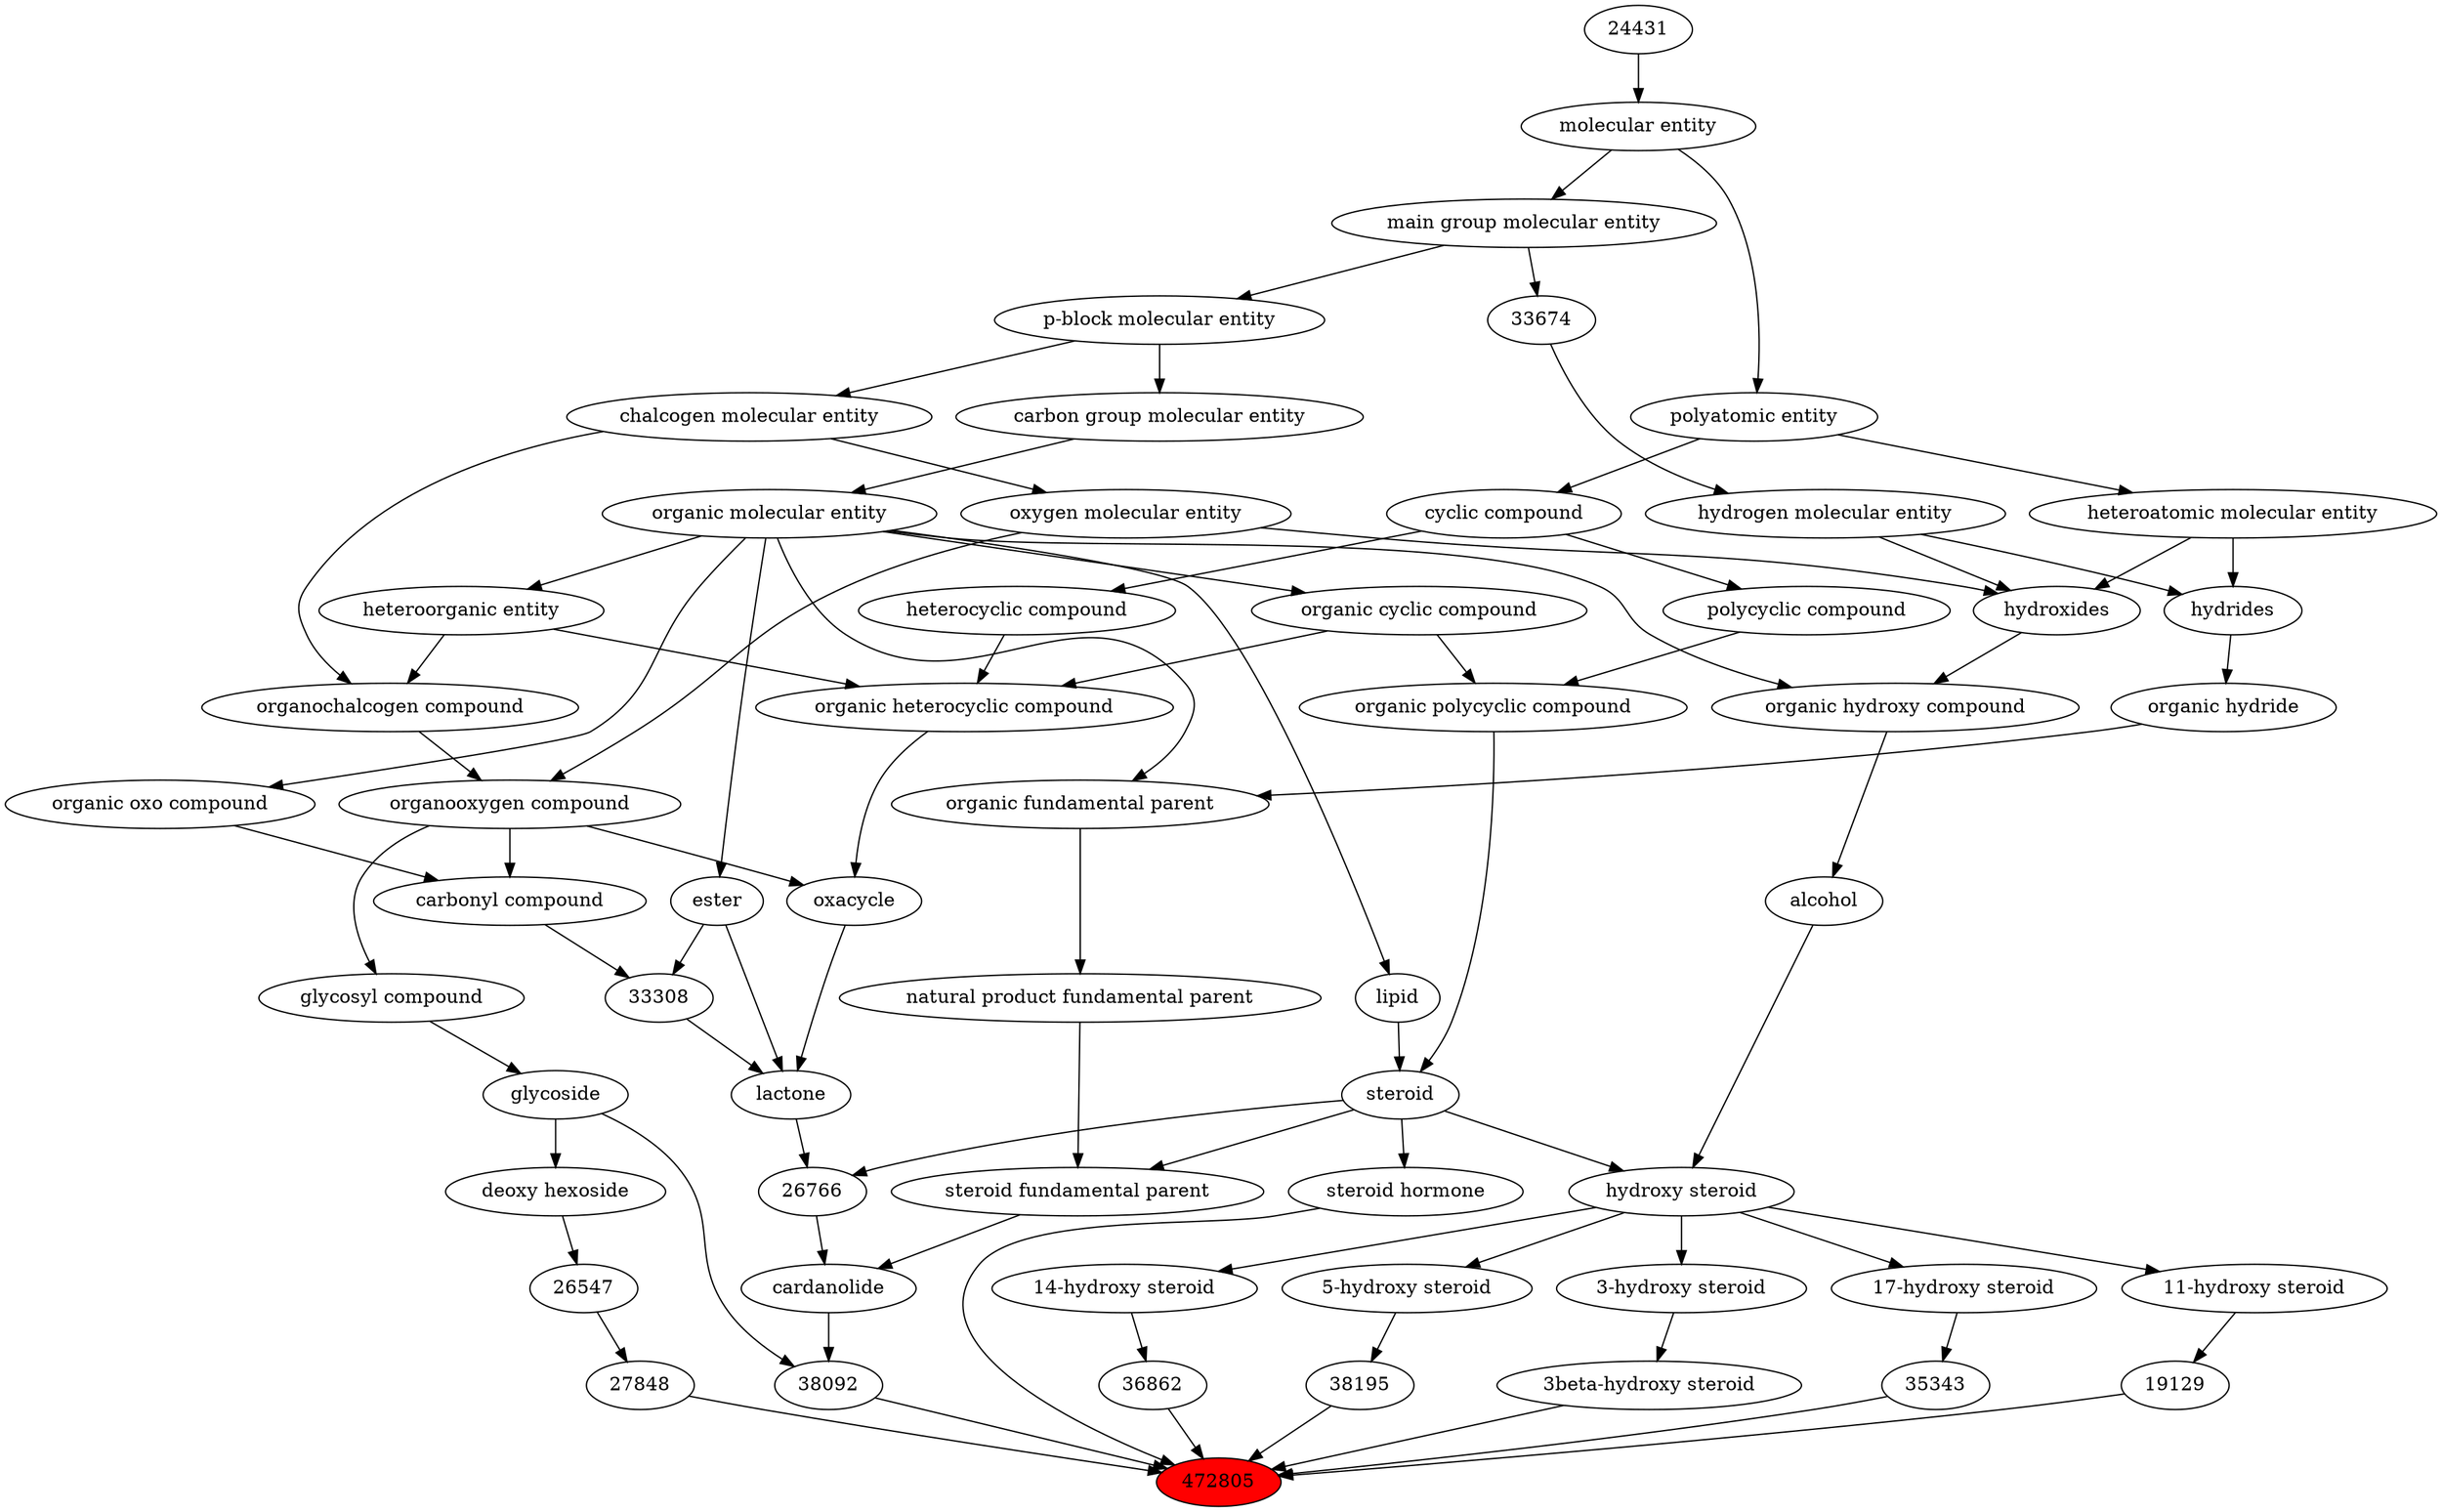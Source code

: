 digraph tree{ 
472805 [label="472805" fillcolor=red style=filled]
38092 -> 472805
26764 -> 472805
38195 -> 472805
36836 -> 472805
35343 -> 472805
19129 -> 472805
27848 -> 472805
36862 -> 472805
38092 [label="38092"]
35543 -> 38092
24400 -> 38092
26764 [label="steroid hormone"]
35341 -> 26764
38195 [label="38195"]
36848 -> 38195
36836 [label="3beta-hydroxy steroid"]
36834 -> 36836
35343 [label="35343"]
36838 -> 35343
19129 [label="19129"]
36841 -> 19129
27848 [label="27848"]
26547 -> 27848
36862 [label="36862"]
36860 -> 36862
35543 [label="cardanolide"]
35508 -> 35543
26766 -> 35543
24400 [label="glycoside"]
63161 -> 24400
35341 [label="steroid"]
51958 -> 35341
18059 -> 35341
36848 [label="5-hydroxy steroid"]
35350 -> 36848
36834 [label="3-hydroxy steroid"]
35350 -> 36834
36838 [label="17-hydroxy steroid"]
35350 -> 36838
36841 [label="11-hydroxy steroid"]
35350 -> 36841
26547 [label="26547"]
35315 -> 26547
36860 [label="14-hydroxy steroid"]
35350 -> 36860
35508 [label="steroid fundamental parent"]
35507 -> 35508
35341 -> 35508
26766 [label="26766"]
25000 -> 26766
35341 -> 26766
63161 [label="glycosyl compound"]
36963 -> 63161
51958 [label="organic polycyclic compound"]
33832 -> 51958
33635 -> 51958
18059 [label="lipid"]
50860 -> 18059
35350 [label="hydroxy steroid"]
30879 -> 35350
35341 -> 35350
35315 [label="deoxy hexoside"]
24400 -> 35315
35507 [label="natural product fundamental parent"]
33245 -> 35507
25000 [label="lactone"]
33308 -> 25000
35701 -> 25000
38104 -> 25000
36963 [label="organooxygen compound"]
36962 -> 36963
25806 -> 36963
33832 [label="organic cyclic compound"]
50860 -> 33832
33635 [label="polycyclic compound"]
33595 -> 33635
50860 [label="organic molecular entity"]
33582 -> 50860
30879 [label="alcohol"]
33822 -> 30879
33245 [label="organic fundamental parent"]
50860 -> 33245
37175 -> 33245
33308 [label="33308"]
36586 -> 33308
35701 -> 33308
35701 [label="ester"]
50860 -> 35701
38104 [label="oxacycle"]
24532 -> 38104
36963 -> 38104
36962 [label="organochalcogen compound"]
33285 -> 36962
33304 -> 36962
25806 [label="oxygen molecular entity"]
33304 -> 25806
33595 [label="cyclic compound"]
36357 -> 33595
33582 [label="carbon group molecular entity"]
33675 -> 33582
33822 [label="organic hydroxy compound"]
24651 -> 33822
50860 -> 33822
37175 [label="organic hydride"]
33692 -> 37175
36586 [label="carbonyl compound"]
36587 -> 36586
36963 -> 36586
24532 [label="organic heterocyclic compound"]
33285 -> 24532
33832 -> 24532
5686 -> 24532
33285 [label="heteroorganic entity"]
50860 -> 33285
33304 [label="chalcogen molecular entity"]
33675 -> 33304
36357 [label="polyatomic entity"]
23367 -> 36357
33675 [label="p-block molecular entity"]
33579 -> 33675
24651 [label="hydroxides"]
25806 -> 24651
33608 -> 24651
37577 -> 24651
33692 [label="hydrides"]
33608 -> 33692
37577 -> 33692
36587 [label="organic oxo compound"]
50860 -> 36587
5686 [label="heterocyclic compound"]
33595 -> 5686
23367 [label="molecular entity"]
24431 -> 23367
33579 [label="main group molecular entity"]
23367 -> 33579
33608 [label="hydrogen molecular entity"]
33674 -> 33608
37577 [label="heteroatomic molecular entity"]
36357 -> 37577
24431 [label="24431"]
33674 [label="33674"]
33579 -> 33674
}